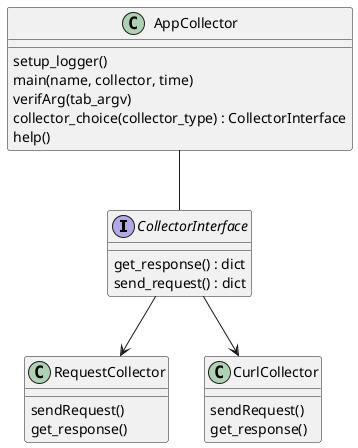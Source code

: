 @startuml ClassDiagramCollector

interface CollectorInterface {
    get_response() : dict
    send_request() : dict
}
class RequestCollector{
sendRequest()
get_response()
}

class CurlCollector{
sendRequest()
get_response()
}

class AppCollector{
    setup_logger()
    main(name, collector, time)
    verifArg(tab_argv)
    collector_choice(collector_type) : CollectorInterface
    help()
}

CollectorInterface --> RequestCollector
CollectorInterface --> CurlCollector
AppCollector -- CollectorInterface
@enduml